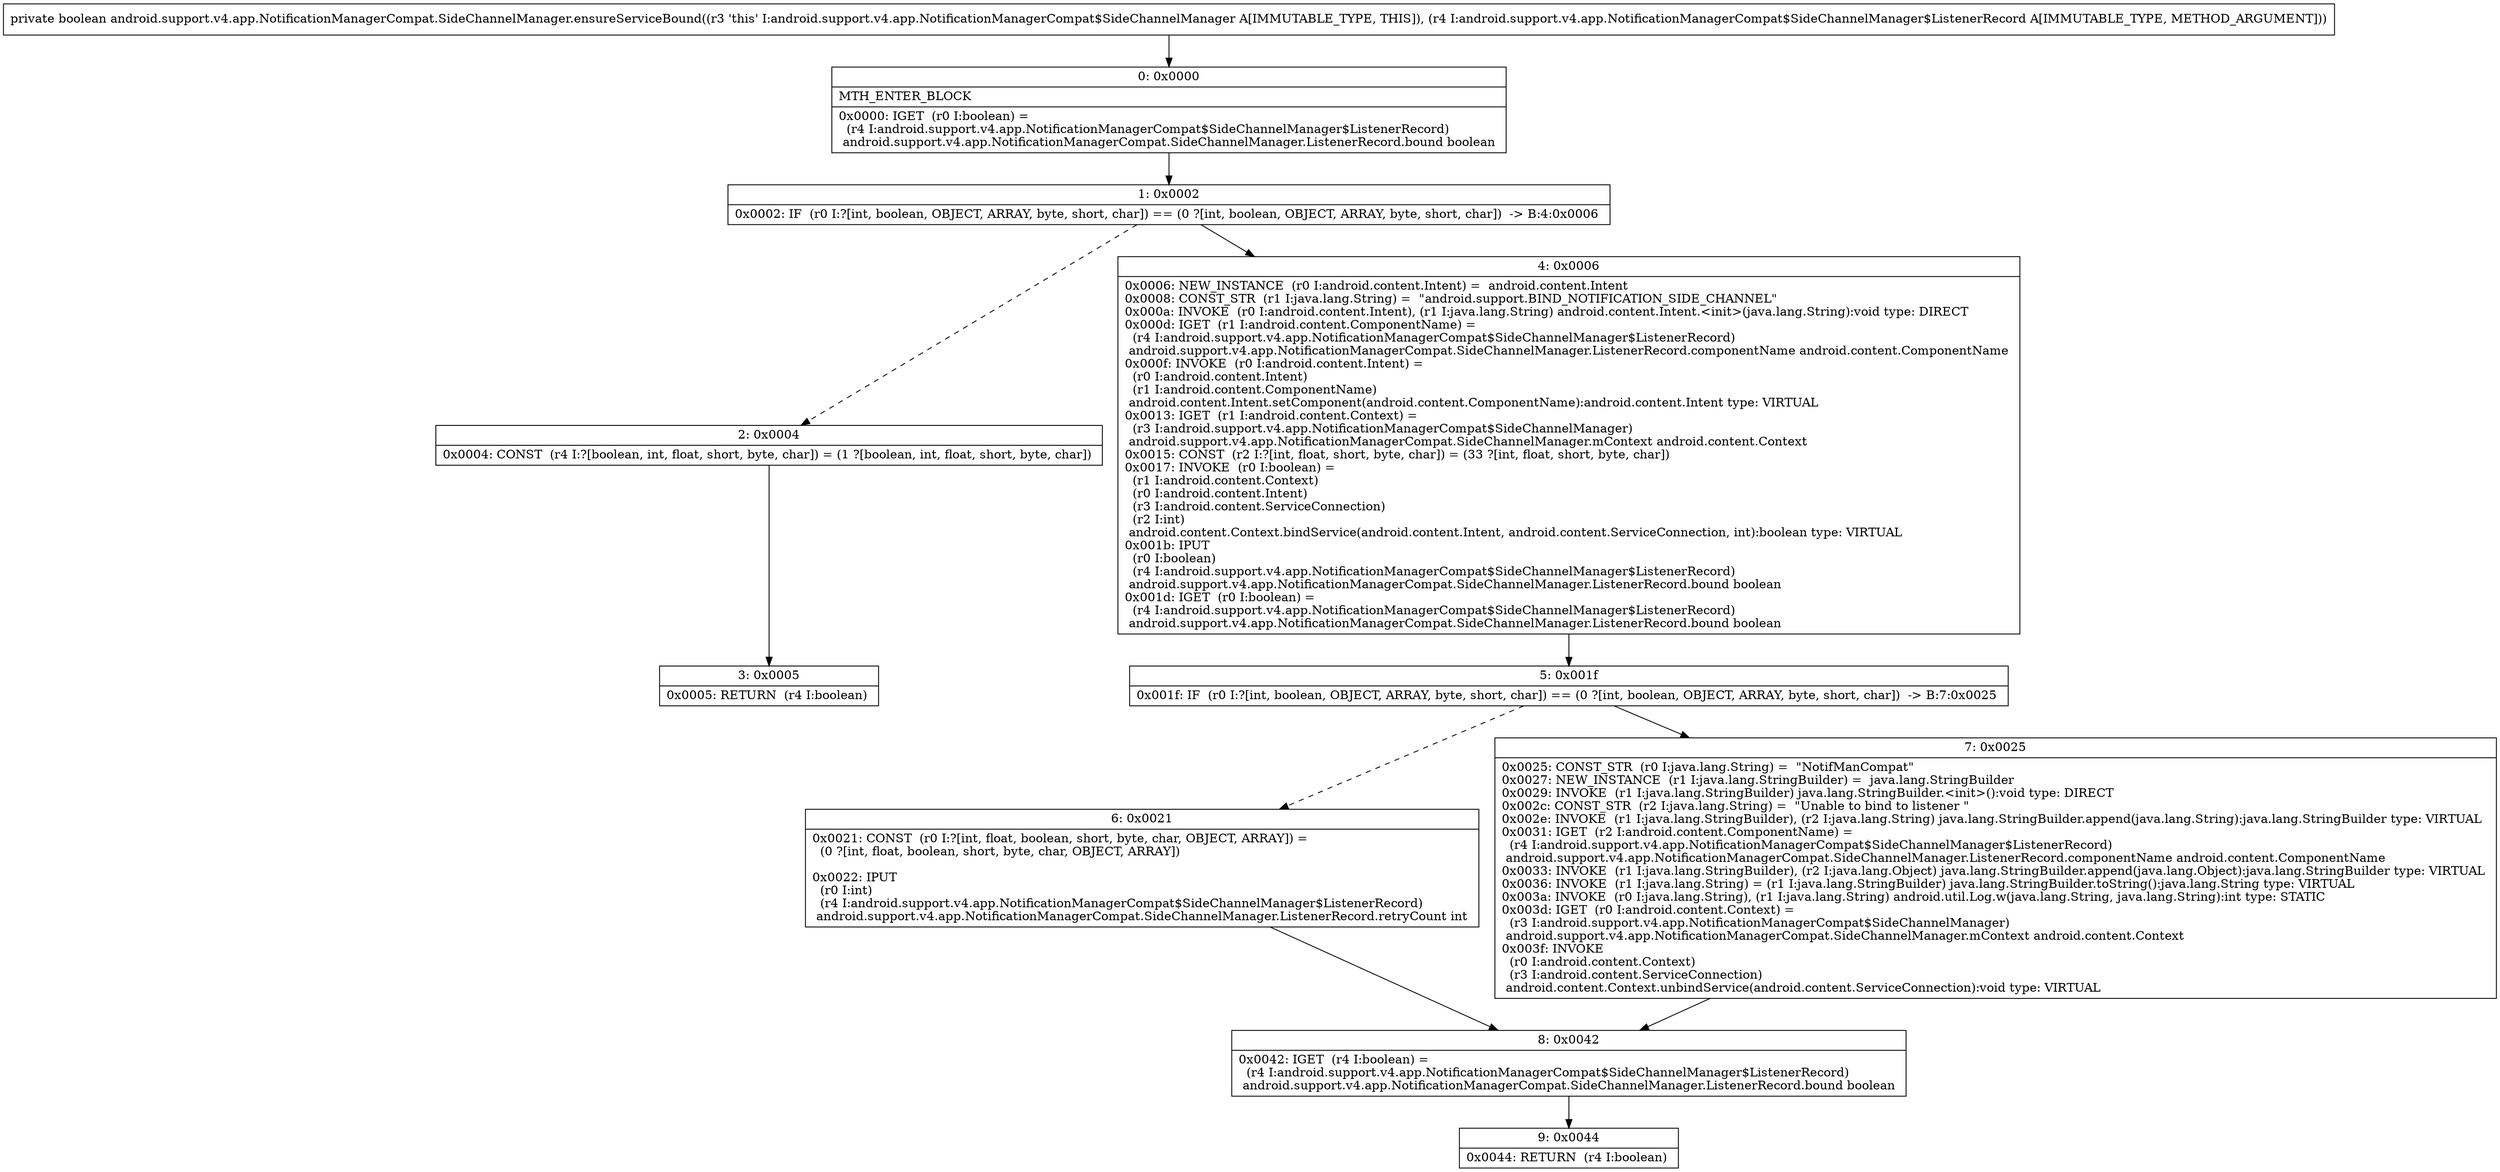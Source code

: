 digraph "CFG forandroid.support.v4.app.NotificationManagerCompat.SideChannelManager.ensureServiceBound(Landroid\/support\/v4\/app\/NotificationManagerCompat$SideChannelManager$ListenerRecord;)Z" {
Node_0 [shape=record,label="{0\:\ 0x0000|MTH_ENTER_BLOCK\l|0x0000: IGET  (r0 I:boolean) = \l  (r4 I:android.support.v4.app.NotificationManagerCompat$SideChannelManager$ListenerRecord)\l android.support.v4.app.NotificationManagerCompat.SideChannelManager.ListenerRecord.bound boolean \l}"];
Node_1 [shape=record,label="{1\:\ 0x0002|0x0002: IF  (r0 I:?[int, boolean, OBJECT, ARRAY, byte, short, char]) == (0 ?[int, boolean, OBJECT, ARRAY, byte, short, char])  \-\> B:4:0x0006 \l}"];
Node_2 [shape=record,label="{2\:\ 0x0004|0x0004: CONST  (r4 I:?[boolean, int, float, short, byte, char]) = (1 ?[boolean, int, float, short, byte, char]) \l}"];
Node_3 [shape=record,label="{3\:\ 0x0005|0x0005: RETURN  (r4 I:boolean) \l}"];
Node_4 [shape=record,label="{4\:\ 0x0006|0x0006: NEW_INSTANCE  (r0 I:android.content.Intent) =  android.content.Intent \l0x0008: CONST_STR  (r1 I:java.lang.String) =  \"android.support.BIND_NOTIFICATION_SIDE_CHANNEL\" \l0x000a: INVOKE  (r0 I:android.content.Intent), (r1 I:java.lang.String) android.content.Intent.\<init\>(java.lang.String):void type: DIRECT \l0x000d: IGET  (r1 I:android.content.ComponentName) = \l  (r4 I:android.support.v4.app.NotificationManagerCompat$SideChannelManager$ListenerRecord)\l android.support.v4.app.NotificationManagerCompat.SideChannelManager.ListenerRecord.componentName android.content.ComponentName \l0x000f: INVOKE  (r0 I:android.content.Intent) = \l  (r0 I:android.content.Intent)\l  (r1 I:android.content.ComponentName)\l android.content.Intent.setComponent(android.content.ComponentName):android.content.Intent type: VIRTUAL \l0x0013: IGET  (r1 I:android.content.Context) = \l  (r3 I:android.support.v4.app.NotificationManagerCompat$SideChannelManager)\l android.support.v4.app.NotificationManagerCompat.SideChannelManager.mContext android.content.Context \l0x0015: CONST  (r2 I:?[int, float, short, byte, char]) = (33 ?[int, float, short, byte, char]) \l0x0017: INVOKE  (r0 I:boolean) = \l  (r1 I:android.content.Context)\l  (r0 I:android.content.Intent)\l  (r3 I:android.content.ServiceConnection)\l  (r2 I:int)\l android.content.Context.bindService(android.content.Intent, android.content.ServiceConnection, int):boolean type: VIRTUAL \l0x001b: IPUT  \l  (r0 I:boolean)\l  (r4 I:android.support.v4.app.NotificationManagerCompat$SideChannelManager$ListenerRecord)\l android.support.v4.app.NotificationManagerCompat.SideChannelManager.ListenerRecord.bound boolean \l0x001d: IGET  (r0 I:boolean) = \l  (r4 I:android.support.v4.app.NotificationManagerCompat$SideChannelManager$ListenerRecord)\l android.support.v4.app.NotificationManagerCompat.SideChannelManager.ListenerRecord.bound boolean \l}"];
Node_5 [shape=record,label="{5\:\ 0x001f|0x001f: IF  (r0 I:?[int, boolean, OBJECT, ARRAY, byte, short, char]) == (0 ?[int, boolean, OBJECT, ARRAY, byte, short, char])  \-\> B:7:0x0025 \l}"];
Node_6 [shape=record,label="{6\:\ 0x0021|0x0021: CONST  (r0 I:?[int, float, boolean, short, byte, char, OBJECT, ARRAY]) = \l  (0 ?[int, float, boolean, short, byte, char, OBJECT, ARRAY])\l \l0x0022: IPUT  \l  (r0 I:int)\l  (r4 I:android.support.v4.app.NotificationManagerCompat$SideChannelManager$ListenerRecord)\l android.support.v4.app.NotificationManagerCompat.SideChannelManager.ListenerRecord.retryCount int \l}"];
Node_7 [shape=record,label="{7\:\ 0x0025|0x0025: CONST_STR  (r0 I:java.lang.String) =  \"NotifManCompat\" \l0x0027: NEW_INSTANCE  (r1 I:java.lang.StringBuilder) =  java.lang.StringBuilder \l0x0029: INVOKE  (r1 I:java.lang.StringBuilder) java.lang.StringBuilder.\<init\>():void type: DIRECT \l0x002c: CONST_STR  (r2 I:java.lang.String) =  \"Unable to bind to listener \" \l0x002e: INVOKE  (r1 I:java.lang.StringBuilder), (r2 I:java.lang.String) java.lang.StringBuilder.append(java.lang.String):java.lang.StringBuilder type: VIRTUAL \l0x0031: IGET  (r2 I:android.content.ComponentName) = \l  (r4 I:android.support.v4.app.NotificationManagerCompat$SideChannelManager$ListenerRecord)\l android.support.v4.app.NotificationManagerCompat.SideChannelManager.ListenerRecord.componentName android.content.ComponentName \l0x0033: INVOKE  (r1 I:java.lang.StringBuilder), (r2 I:java.lang.Object) java.lang.StringBuilder.append(java.lang.Object):java.lang.StringBuilder type: VIRTUAL \l0x0036: INVOKE  (r1 I:java.lang.String) = (r1 I:java.lang.StringBuilder) java.lang.StringBuilder.toString():java.lang.String type: VIRTUAL \l0x003a: INVOKE  (r0 I:java.lang.String), (r1 I:java.lang.String) android.util.Log.w(java.lang.String, java.lang.String):int type: STATIC \l0x003d: IGET  (r0 I:android.content.Context) = \l  (r3 I:android.support.v4.app.NotificationManagerCompat$SideChannelManager)\l android.support.v4.app.NotificationManagerCompat.SideChannelManager.mContext android.content.Context \l0x003f: INVOKE  \l  (r0 I:android.content.Context)\l  (r3 I:android.content.ServiceConnection)\l android.content.Context.unbindService(android.content.ServiceConnection):void type: VIRTUAL \l}"];
Node_8 [shape=record,label="{8\:\ 0x0042|0x0042: IGET  (r4 I:boolean) = \l  (r4 I:android.support.v4.app.NotificationManagerCompat$SideChannelManager$ListenerRecord)\l android.support.v4.app.NotificationManagerCompat.SideChannelManager.ListenerRecord.bound boolean \l}"];
Node_9 [shape=record,label="{9\:\ 0x0044|0x0044: RETURN  (r4 I:boolean) \l}"];
MethodNode[shape=record,label="{private boolean android.support.v4.app.NotificationManagerCompat.SideChannelManager.ensureServiceBound((r3 'this' I:android.support.v4.app.NotificationManagerCompat$SideChannelManager A[IMMUTABLE_TYPE, THIS]), (r4 I:android.support.v4.app.NotificationManagerCompat$SideChannelManager$ListenerRecord A[IMMUTABLE_TYPE, METHOD_ARGUMENT])) }"];
MethodNode -> Node_0;
Node_0 -> Node_1;
Node_1 -> Node_2[style=dashed];
Node_1 -> Node_4;
Node_2 -> Node_3;
Node_4 -> Node_5;
Node_5 -> Node_6[style=dashed];
Node_5 -> Node_7;
Node_6 -> Node_8;
Node_7 -> Node_8;
Node_8 -> Node_9;
}

